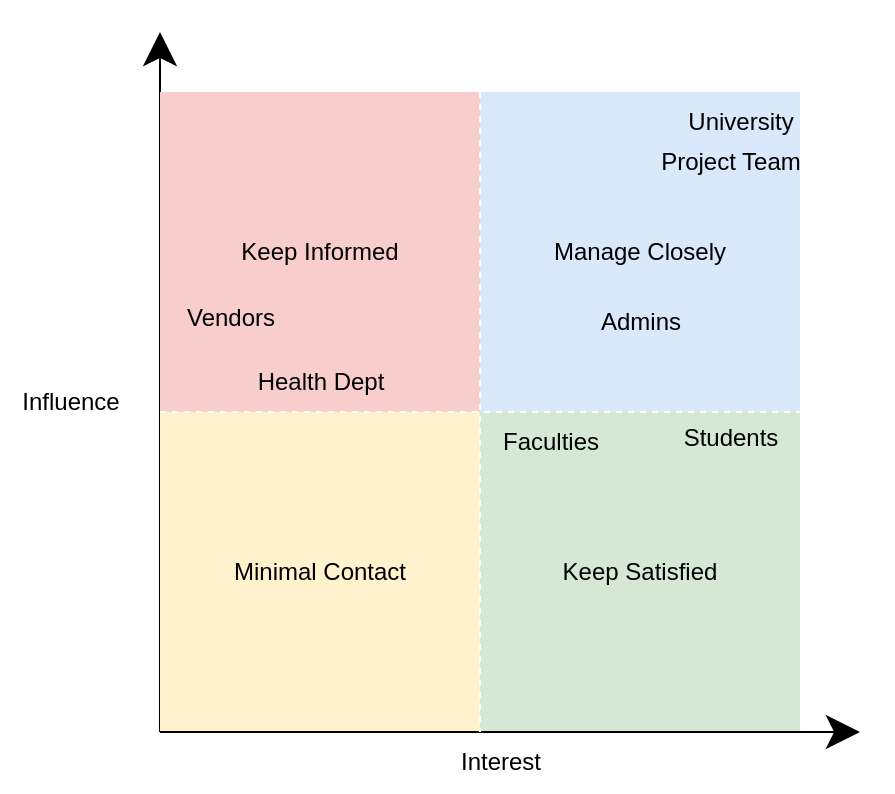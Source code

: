 <mxfile version="28.1.2">
  <diagram name="Page-1" id="EdInMR3Nk4c1A7zBNQy6">
    <mxGraphModel dx="1412" dy="735" grid="1" gridSize="10" guides="1" tooltips="1" connect="1" arrows="1" fold="1" page="1" pageScale="1" pageWidth="1169" pageHeight="827" math="0" shadow="0">
      <root>
        <mxCell id="0" />
        <mxCell id="1" parent="0" />
        <mxCell id="NIFq8IMHLjdgZFf8FOC--1" value="" style="endArrow=classic;html=1;rounded=0;exitX=0;exitY=1;exitDx=0;exitDy=0;endSize=14;" parent="1" source="NIFq8IMHLjdgZFf8FOC--11" edge="1">
          <mxGeometry width="50" height="50" relative="1" as="geometry">
            <mxPoint x="400.88" y="449.04" as="sourcePoint" />
            <mxPoint x="430" y="130" as="targetPoint" />
          </mxGeometry>
        </mxCell>
        <mxCell id="NIFq8IMHLjdgZFf8FOC--16" value="Manage Closely" style="whiteSpace=wrap;html=1;aspect=fixed;strokeColor=none;fillColor=#dae8fc;container=0;" parent="1" vertex="1">
          <mxGeometry x="590" y="160" width="160" height="160" as="geometry" />
        </mxCell>
        <mxCell id="NIFq8IMHLjdgZFf8FOC--4" value="Keep Informed" style="whiteSpace=wrap;html=1;aspect=fixed;strokeColor=none;fillColor=#f8cecc;container=0;" parent="1" vertex="1">
          <mxGeometry x="430" y="160" width="160" height="160" as="geometry" />
        </mxCell>
        <mxCell id="NIFq8IMHLjdgZFf8FOC--11" value="Minimal Contact" style="whiteSpace=wrap;html=1;aspect=fixed;fillColor=#fff2cc;strokeColor=none;container=0;" parent="1" vertex="1">
          <mxGeometry x="430" y="320" width="160" height="160" as="geometry" />
        </mxCell>
        <mxCell id="NIFq8IMHLjdgZFf8FOC--5" value="Keep Satisfied" style="whiteSpace=wrap;html=1;aspect=fixed;strokeColor=none;fillColor=#d5e8d4;container=0;align=center;fontColor=#000000;" parent="1" vertex="1">
          <mxGeometry x="590" y="320" width="160" height="160" as="geometry" />
        </mxCell>
        <mxCell id="NIFq8IMHLjdgZFf8FOC--2" value="" style="endArrow=classic;html=1;rounded=0;exitX=0;exitY=1;exitDx=0;exitDy=0;fontSize=16;strokeWidth=1;endSize=14;" parent="1" source="NIFq8IMHLjdgZFf8FOC--11" edge="1">
          <mxGeometry width="50" height="50" relative="1" as="geometry">
            <mxPoint x="639.12" y="490" as="sourcePoint" />
            <mxPoint x="780" y="480" as="targetPoint" />
          </mxGeometry>
        </mxCell>
        <mxCell id="NIFq8IMHLjdgZFf8FOC--20" value="Interest" style="text;html=1;align=center;verticalAlign=middle;resizable=0;points=[];autosize=1;strokeColor=none;fillColor=none;container=0;" parent="1" vertex="1">
          <mxGeometry x="570" y="480" width="60" height="30" as="geometry" />
        </mxCell>
        <mxCell id="NIFq8IMHLjdgZFf8FOC--21" value="Influence" style="text;html=1;align=center;verticalAlign=middle;resizable=0;points=[];autosize=1;strokeColor=none;fillColor=none;container=0;" parent="1" vertex="1">
          <mxGeometry x="350" y="300" width="70" height="30" as="geometry" />
        </mxCell>
        <mxCell id="NIFq8IMHLjdgZFf8FOC--22" value="" style="endArrow=none;dashed=1;html=1;rounded=0;exitX=0;exitY=0;exitDx=0;exitDy=0;entryX=1;entryY=0;entryDx=0;entryDy=0;strokeColor=#FFFFFF;" parent="1" source="NIFq8IMHLjdgZFf8FOC--11" target="NIFq8IMHLjdgZFf8FOC--5" edge="1">
          <mxGeometry width="50" height="50" relative="1" as="geometry">
            <mxPoint x="600" y="360" as="sourcePoint" />
            <mxPoint x="650" y="310" as="targetPoint" />
          </mxGeometry>
        </mxCell>
        <mxCell id="NIFq8IMHLjdgZFf8FOC--25" value="" style="endArrow=none;dashed=1;html=1;rounded=0;exitX=0;exitY=0;exitDx=0;exitDy=0;entryX=0;entryY=1;entryDx=0;entryDy=0;strokeColor=#FFFFFF;" parent="1" source="NIFq8IMHLjdgZFf8FOC--16" target="NIFq8IMHLjdgZFf8FOC--5" edge="1">
          <mxGeometry width="50" height="50" relative="1" as="geometry">
            <mxPoint x="820" y="239.5" as="sourcePoint" />
            <mxPoint x="1140" y="239.5" as="targetPoint" />
          </mxGeometry>
        </mxCell>
        <mxCell id="XvZowP_lBATbWC2pvTFW-1" value="Students" style="text;html=1;align=center;verticalAlign=middle;resizable=0;points=[];autosize=1;strokeColor=none;fillColor=none;" vertex="1" parent="1">
          <mxGeometry x="680" y="318" width="70" height="30" as="geometry" />
        </mxCell>
        <mxCell id="XvZowP_lBATbWC2pvTFW-2" value="University" style="text;html=1;align=center;verticalAlign=middle;resizable=0;points=[];autosize=1;strokeColor=none;fillColor=none;" vertex="1" parent="1">
          <mxGeometry x="680" y="160" width="80" height="30" as="geometry" />
        </mxCell>
        <mxCell id="XvZowP_lBATbWC2pvTFW-3" value="Health Dept" style="text;html=1;align=center;verticalAlign=middle;resizable=0;points=[];autosize=1;strokeColor=none;fillColor=none;" vertex="1" parent="1">
          <mxGeometry x="465" y="290" width="90" height="30" as="geometry" />
        </mxCell>
        <mxCell id="XvZowP_lBATbWC2pvTFW-4" value="Vendors&lt;div&gt;&lt;br&gt;&lt;/div&gt;" style="text;html=1;align=center;verticalAlign=middle;resizable=0;points=[];autosize=1;strokeColor=none;fillColor=none;" vertex="1" parent="1">
          <mxGeometry x="430" y="260" width="70" height="40" as="geometry" />
        </mxCell>
        <mxCell id="XvZowP_lBATbWC2pvTFW-5" value="Admins" style="text;html=1;align=center;verticalAlign=middle;resizable=0;points=[];autosize=1;strokeColor=none;fillColor=none;" vertex="1" parent="1">
          <mxGeometry x="640" y="260" width="60" height="30" as="geometry" />
        </mxCell>
        <mxCell id="XvZowP_lBATbWC2pvTFW-6" value="Project Team" style="text;html=1;align=center;verticalAlign=middle;resizable=0;points=[];autosize=1;strokeColor=none;fillColor=none;" vertex="1" parent="1">
          <mxGeometry x="670" y="180" width="90" height="30" as="geometry" />
        </mxCell>
        <mxCell id="XvZowP_lBATbWC2pvTFW-7" value="Faculties" style="text;html=1;align=center;verticalAlign=middle;resizable=0;points=[];autosize=1;strokeColor=none;fillColor=none;" vertex="1" parent="1">
          <mxGeometry x="590" y="320" width="70" height="30" as="geometry" />
        </mxCell>
      </root>
    </mxGraphModel>
  </diagram>
</mxfile>
